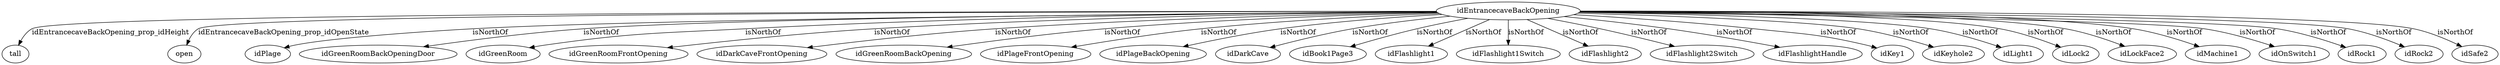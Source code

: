 strict digraph  {
idEntrancecaveBackOpening [node_type=entity_node];
tall [node_type=property_node];
open [node_type=property_node];
idPlage [node_type=entity_node];
idGreenRoomBackOpeningDoor [node_type=entity_node];
idGreenRoom [node_type=entity_node];
idGreenRoomFrontOpening [node_type=entity_node];
idDarkCaveFrontOpening [node_type=entity_node];
idGreenRoomBackOpening [node_type=entity_node];
idPlageFrontOpening [node_type=entity_node];
idPlageBackOpening [node_type=entity_node];
idDarkCave [node_type=entity_node];
idBook1Page3 [node_type=entity_node];
idFlashlight1 [node_type=entity_node];
idFlashlight1Switch [node_type=entity_node];
idFlashlight2 [node_type=entity_node];
idFlashlight2Switch [node_type=entity_node];
idFlashlightHandle [node_type=entity_node];
idKey1 [node_type=entity_node];
idKeyhole2 [node_type=entity_node];
idLight1 [node_type=entity_node];
idLock2 [node_type=entity_node];
idLockFace2 [node_type=entity_node];
idMachine1 [node_type=entity_node];
idOnSwitch1 [node_type=entity_node];
idRock1 [node_type=entity_node];
idRock2 [node_type=entity_node];
idSafe2 [node_type=entity_node];
idEntrancecaveBackOpening -> tall  [edge_type=property, label=idEntrancecaveBackOpening_prop_idHeight];
idEntrancecaveBackOpening -> open  [edge_type=property, label=idEntrancecaveBackOpening_prop_idOpenState];
idEntrancecaveBackOpening -> idPlage  [edge_type=relationship, label=isNorthOf];
idEntrancecaveBackOpening -> idGreenRoomBackOpeningDoor  [edge_type=relationship, label=isNorthOf];
idEntrancecaveBackOpening -> idGreenRoom  [edge_type=relationship, label=isNorthOf];
idEntrancecaveBackOpening -> idGreenRoomFrontOpening  [edge_type=relationship, label=isNorthOf];
idEntrancecaveBackOpening -> idDarkCaveFrontOpening  [edge_type=relationship, label=isNorthOf];
idEntrancecaveBackOpening -> idGreenRoomBackOpening  [edge_type=relationship, label=isNorthOf];
idEntrancecaveBackOpening -> idPlageFrontOpening  [edge_type=relationship, label=isNorthOf];
idEntrancecaveBackOpening -> idPlageBackOpening  [edge_type=relationship, label=isNorthOf];
idEntrancecaveBackOpening -> idDarkCave  [edge_type=relationship, label=isNorthOf];
idEntrancecaveBackOpening -> idBook1Page3  [edge_type=relationship, label=isNorthOf];
idEntrancecaveBackOpening -> idFlashlight1  [edge_type=relationship, label=isNorthOf];
idEntrancecaveBackOpening -> idFlashlight1Switch  [edge_type=relationship, label=isNorthOf];
idEntrancecaveBackOpening -> idFlashlight2  [edge_type=relationship, label=isNorthOf];
idEntrancecaveBackOpening -> idFlashlight2Switch  [edge_type=relationship, label=isNorthOf];
idEntrancecaveBackOpening -> idFlashlightHandle  [edge_type=relationship, label=isNorthOf];
idEntrancecaveBackOpening -> idKey1  [edge_type=relationship, label=isNorthOf];
idEntrancecaveBackOpening -> idKeyhole2  [edge_type=relationship, label=isNorthOf];
idEntrancecaveBackOpening -> idLight1  [edge_type=relationship, label=isNorthOf];
idEntrancecaveBackOpening -> idLock2  [edge_type=relationship, label=isNorthOf];
idEntrancecaveBackOpening -> idLockFace2  [edge_type=relationship, label=isNorthOf];
idEntrancecaveBackOpening -> idMachine1  [edge_type=relationship, label=isNorthOf];
idEntrancecaveBackOpening -> idOnSwitch1  [edge_type=relationship, label=isNorthOf];
idEntrancecaveBackOpening -> idRock1  [edge_type=relationship, label=isNorthOf];
idEntrancecaveBackOpening -> idRock2  [edge_type=relationship, label=isNorthOf];
idEntrancecaveBackOpening -> idSafe2  [edge_type=relationship, label=isNorthOf];
}
